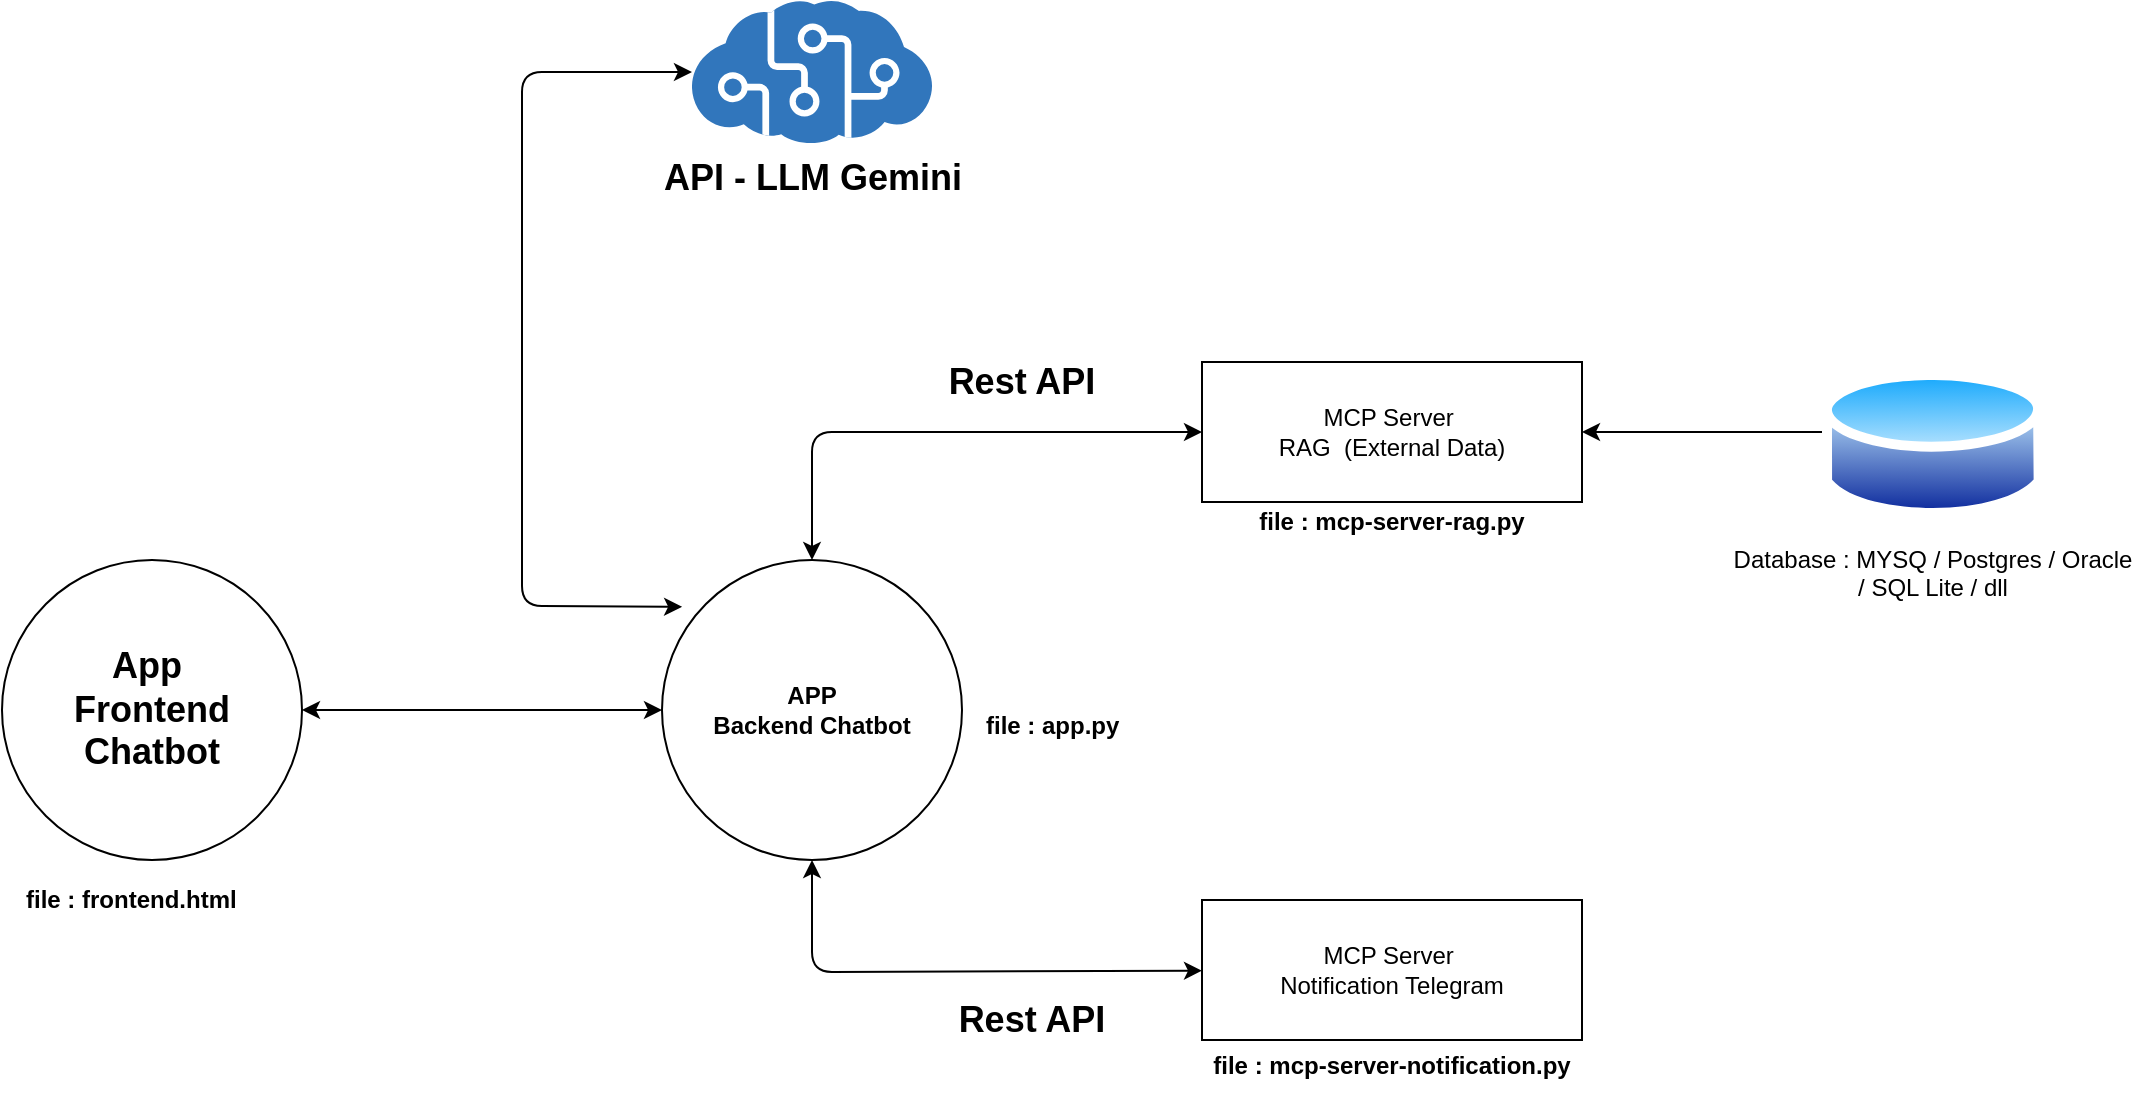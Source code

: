 <mxfile version="13.9.9" type="device"><diagram id="MPOJHuXkhUEyFL-CrtOR" name="Architecture"><mxGraphModel dx="316" dy="2048" grid="1" gridSize="10" guides="1" tooltips="1" connect="1" arrows="1" fold="1" page="1" pageScale="1" pageWidth="850" pageHeight="1100" math="0" shadow="0"><root><mxCell id="jSEY8RpCkoVRMXqWIVlT-0"/><mxCell id="jSEY8RpCkoVRMXqWIVlT-1" parent="jSEY8RpCkoVRMXqWIVlT-0"/><mxCell id="OySe8t9l0olUsG4A79xd-1" value="&lt;b&gt;&lt;font style=&quot;font-size: 18px&quot;&gt;API - LLM Gemini&lt;/font&gt;&lt;/b&gt;" style="aspect=fixed;html=1;points=[];align=center;image;fontSize=12;image=img/lib/mscae/Cognitive_Services.svg;" parent="jSEY8RpCkoVRMXqWIVlT-1" vertex="1"><mxGeometry x="2104.99" y="-820" width="120.01" height="72" as="geometry"/></mxCell><mxCell id="gT7veiyidKnruzF5IvK0-0" value="MCP Server&amp;nbsp;&lt;br&gt;RAG&amp;nbsp; (External Data)" style="rounded=0;whiteSpace=wrap;html=1;" parent="jSEY8RpCkoVRMXqWIVlT-1" vertex="1"><mxGeometry x="2360" y="-639" width="190" height="70" as="geometry"/></mxCell><mxCell id="gT7veiyidKnruzF5IvK0-1" value="MCP Server&amp;nbsp;&lt;br&gt;Notification Telegram" style="rounded=0;whiteSpace=wrap;html=1;" parent="jSEY8RpCkoVRMXqWIVlT-1" vertex="1"><mxGeometry x="2360" y="-370" width="190" height="70" as="geometry"/></mxCell><mxCell id="gT7veiyidKnruzF5IvK0-2" value="&lt;b&gt;APP &lt;br&gt;Backend Chatbot&lt;/b&gt;" style="ellipse;whiteSpace=wrap;html=1;aspect=fixed;" parent="jSEY8RpCkoVRMXqWIVlT-1" vertex="1"><mxGeometry x="2090" y="-540" width="150" height="150" as="geometry"/></mxCell><mxCell id="gT7veiyidKnruzF5IvK0-5" value="" style="endArrow=classic;html=1;exitX=0;exitY=0.5;exitDx=0;exitDy=0;exitPerimeter=0;entryX=1;entryY=0.5;entryDx=0;entryDy=0;" parent="jSEY8RpCkoVRMXqWIVlT-1" target="gT7veiyidKnruzF5IvK0-0" edge="1"><mxGeometry width="50" height="50" relative="1" as="geometry"><mxPoint x="2670" y="-604" as="sourcePoint"/><mxPoint x="2520" y="-730" as="targetPoint"/></mxGeometry></mxCell><mxCell id="gT7veiyidKnruzF5IvK0-6" value="" style="endArrow=classic;startArrow=classic;html=1;entryX=0;entryY=0.5;entryDx=0;entryDy=0;exitX=0.5;exitY=0;exitDx=0;exitDy=0;" parent="jSEY8RpCkoVRMXqWIVlT-1" source="gT7veiyidKnruzF5IvK0-2" target="gT7veiyidKnruzF5IvK0-0" edge="1"><mxGeometry width="50" height="50" relative="1" as="geometry"><mxPoint x="2200" y="-570" as="sourcePoint"/><mxPoint x="2250" y="-620" as="targetPoint"/><Array as="points"><mxPoint x="2165" y="-604"/></Array></mxGeometry></mxCell><mxCell id="gT7veiyidKnruzF5IvK0-8" value="" style="endArrow=classic;startArrow=classic;html=1;entryX=0.5;entryY=1;entryDx=0;entryDy=0;" parent="jSEY8RpCkoVRMXqWIVlT-1" source="gT7veiyidKnruzF5IvK0-1" target="gT7veiyidKnruzF5IvK0-2" edge="1"><mxGeometry width="50" height="50" relative="1" as="geometry"><mxPoint x="2090" y="-280" as="sourcePoint"/><mxPoint x="2140" y="-330" as="targetPoint"/><Array as="points"><mxPoint x="2165" y="-334"/></Array></mxGeometry></mxCell><mxCell id="gT7veiyidKnruzF5IvK0-9" value="" style="endArrow=classic;startArrow=classic;html=1;exitX=0.067;exitY=0.156;exitDx=0;exitDy=0;exitPerimeter=0;" parent="jSEY8RpCkoVRMXqWIVlT-1" source="gT7veiyidKnruzF5IvK0-2" target="OySe8t9l0olUsG4A79xd-1" edge="1"><mxGeometry width="50" height="50" relative="1" as="geometry"><mxPoint x="2000" y="-660" as="sourcePoint"/><mxPoint x="2050" y="-710" as="targetPoint"/><Array as="points"><mxPoint x="2020" y="-517"/><mxPoint x="2020" y="-784"/></Array></mxGeometry></mxCell><mxCell id="gT7veiyidKnruzF5IvK0-11" value="&lt;b&gt;&lt;font style=&quot;font-size: 18px&quot;&gt;App&amp;nbsp;&lt;br&gt;Frontend Chatbot&lt;/font&gt;&lt;/b&gt;" style="ellipse;whiteSpace=wrap;html=1;aspect=fixed;" parent="jSEY8RpCkoVRMXqWIVlT-1" vertex="1"><mxGeometry x="1760" y="-540" width="150" height="150" as="geometry"/></mxCell><mxCell id="gT7veiyidKnruzF5IvK0-12" value="" style="endArrow=classic;startArrow=classic;html=1;entryX=0;entryY=0.5;entryDx=0;entryDy=0;exitX=1;exitY=0.5;exitDx=0;exitDy=0;" parent="jSEY8RpCkoVRMXqWIVlT-1" source="gT7veiyidKnruzF5IvK0-11" target="gT7veiyidKnruzF5IvK0-2" edge="1"><mxGeometry width="50" height="50" relative="1" as="geometry"><mxPoint x="1940" y="-300" as="sourcePoint"/><mxPoint x="1990" y="-350" as="targetPoint"/></mxGeometry></mxCell><mxCell id="XEb9M41fvA0Lvr6MTSz9-0" value="&lt;font style=&quot;font-size: 18px&quot;&gt;Rest API&lt;/font&gt;" style="text;html=1;strokeColor=none;fillColor=none;align=center;verticalAlign=middle;whiteSpace=wrap;rounded=0;fontStyle=1" parent="jSEY8RpCkoVRMXqWIVlT-1" vertex="1"><mxGeometry x="2220" y="-639" width="100" height="20" as="geometry"/></mxCell><mxCell id="XEb9M41fvA0Lvr6MTSz9-1" value="&lt;font style=&quot;font-size: 18px&quot;&gt;Rest API&lt;/font&gt;" style="text;html=1;strokeColor=none;fillColor=none;align=center;verticalAlign=middle;whiteSpace=wrap;rounded=0;fontStyle=1" parent="jSEY8RpCkoVRMXqWIVlT-1" vertex="1"><mxGeometry x="2225" y="-320" width="100" height="20" as="geometry"/></mxCell><mxCell id="TECbWeDemVex70TbZeac-0" value="&lt;b&gt;file :&amp;nbsp;mcp-server-rag.py&lt;/b&gt;" style="text;html=1;strokeColor=none;fillColor=none;align=center;verticalAlign=middle;whiteSpace=wrap;rounded=0;" vertex="1" parent="jSEY8RpCkoVRMXqWIVlT-1"><mxGeometry x="2380" y="-569" width="150" height="20" as="geometry"/></mxCell><mxCell id="TECbWeDemVex70TbZeac-1" value="&lt;b&gt;file : mcp-server-notification.py&lt;/b&gt;&lt;br&gt;&lt;b&gt;&amp;nbsp;&lt;/b&gt;&lt;span style=&quot;color: rgba(0 , 0 , 0 , 0) ; font-family: monospace ; font-size: 0px&quot;&gt;%3CmxGraphModel%3E%3Croot%3E%3CmxCell%20id%3D%220%22%2F%3E%3CmxCell%20id%3D%221%22%20parent%3D%220%22%2F%3E%3CmxCell%20id%3D%222%22%20value%3D%22%26lt%3Bb%26gt%3Bfile%20%3A%26amp%3Bnbsp%3Bmcp-server-rag.py%26lt%3B%2Fb%26gt%3B%22%20style%3D%22text%3Bhtml%3D1%3BstrokeColor%3Dnone%3BfillColor%3Dnone%3Balign%3Dcenter%3BverticalAlign%3Dmiddle%3BwhiteSpace%3Dwrap%3Brounded%3D0%3B%22%20vertex%3D%221%22%20parent%3D%221%22%3E%3CmxGeometry%20x%3D%222380%22%20y%3D%22-569%22%20width%3D%22150%22%20height%3D%2220%22%20as%3D%22geometry%22%2F%3E%3C%2FmxCell%3E%3C%2Froot%3E%3C%2FmxGraphModel%3E&lt;/span&gt;" style="text;html=1;strokeColor=none;fillColor=none;align=center;verticalAlign=middle;whiteSpace=wrap;rounded=0;" vertex="1" parent="jSEY8RpCkoVRMXqWIVlT-1"><mxGeometry x="2355" y="-290" width="200" height="20" as="geometry"/></mxCell><mxCell id="TECbWeDemVex70TbZeac-2" value="&lt;b&gt;file : app.py&lt;/b&gt;&lt;br&gt;&lt;b&gt;&amp;nbsp;&lt;/b&gt;&lt;span style=&quot;color: rgba(0 , 0 , 0 , 0) ; font-family: monospace ; font-size: 0px&quot;&gt;%3CmxGraphModel%3E%3Croot%3E%3CmxCell%20id%3D%220%22%2F%3E%3CmxCell%20id%3D%221%22%20parent%3D%220%22%2F%3E%3CmxCell%20id%3D%222%22%20value%3D%22%26lt%3Bb%26gt%3Bfile%20%3A%26amp%3Bnbsp%3Bmcp-server-rag.py%26lt%3B%2Fb%26gt%3B%22%20style%3D%22text%3Bhtml%3D1%3BstrokeColor%3Dnone%3BfillColor%3Dnone%3Balign%3Dcenter%3BverticalAlign%3Dmiddle%3BwhiteSpace%3Dwrap%3Brounded%3D0%3B%22%20vertex%3D%221%22%20parent%3D%221%22%3E%3CmxGeometry%20x%3D%222380%22%20y%3D%22-569%22%20width%3D%22150%22%20height%3D%2220%22%20as%3D%22geometry%22%2F%3E%3C%2FmxCell%3E%3C%2Froot%3E%3C%2FmxGraphModel%3&lt;/span&gt;" style="text;html=1;strokeColor=none;fillColor=none;align=left;verticalAlign=middle;whiteSpace=wrap;rounded=0;" vertex="1" parent="jSEY8RpCkoVRMXqWIVlT-1"><mxGeometry x="2250" y="-460" width="200" height="20" as="geometry"/></mxCell><mxCell id="TECbWeDemVex70TbZeac-3" value="&lt;b&gt;file : frontend.html&lt;/b&gt;&lt;span style=&quot;color: rgba(0 , 0 , 0 , 0) ; font-family: monospace ; font-size: 0px&quot;&gt;3CmxGraphModel%3E%3Croot%3E%3CmxCell%20id%3D%220%22%2F%3E%3CmxCell%20id%3D%221%22%20parent%3D%220%22%2F%3E%3CmxCell%20id%3D%222%22%20value%3D%22%26lt%3Bb%26gt%3Bfile%20%3A%26amp%3Bnbsp%3Bmcp-server-rag.py%26lt%3B%2Fb%26gt%3B%22%20style%3D%22text%3Bhtml%3D1%3BstrokeColor%3Dnone%3BfillColor%3Dnone%3Balign%3Dcenter%3BverticalAlign%3Dmiddle%3BwhiteSpace%3Dwrap%3Brounded%3D0%3B%22%20vertex%3D%221%22%20parent%3D%221%22%3E%3CmxGeometry%20x%3D%222380%22%20y%3D%22-569%22%20width%3D%22150%22%20height%3D%2220%22%20as%3D%22geometry%22%2F%3E%3C%2FmxCell%3E%3C%2Froot%3E%3C%2FmxGraphModel%3&lt;/span&gt;" style="text;html=1;strokeColor=none;fillColor=none;align=left;verticalAlign=middle;whiteSpace=wrap;rounded=0;" vertex="1" parent="jSEY8RpCkoVRMXqWIVlT-1"><mxGeometry x="1770" y="-380" width="200" height="20" as="geometry"/></mxCell><mxCell id="TECbWeDemVex70TbZeac-5" value="Database : MYSQ / Postgres / Oracle &lt;br&gt;/ SQL Lite / dll" style="aspect=fixed;perimeter=ellipsePerimeter;html=1;align=center;shadow=0;dashed=0;spacingTop=3;image;image=img/lib/active_directory/database.svg;" vertex="1" parent="jSEY8RpCkoVRMXqWIVlT-1"><mxGeometry x="2670" y="-639" width="110.81" height="82" as="geometry"/></mxCell></root></mxGraphModel></diagram></mxfile>